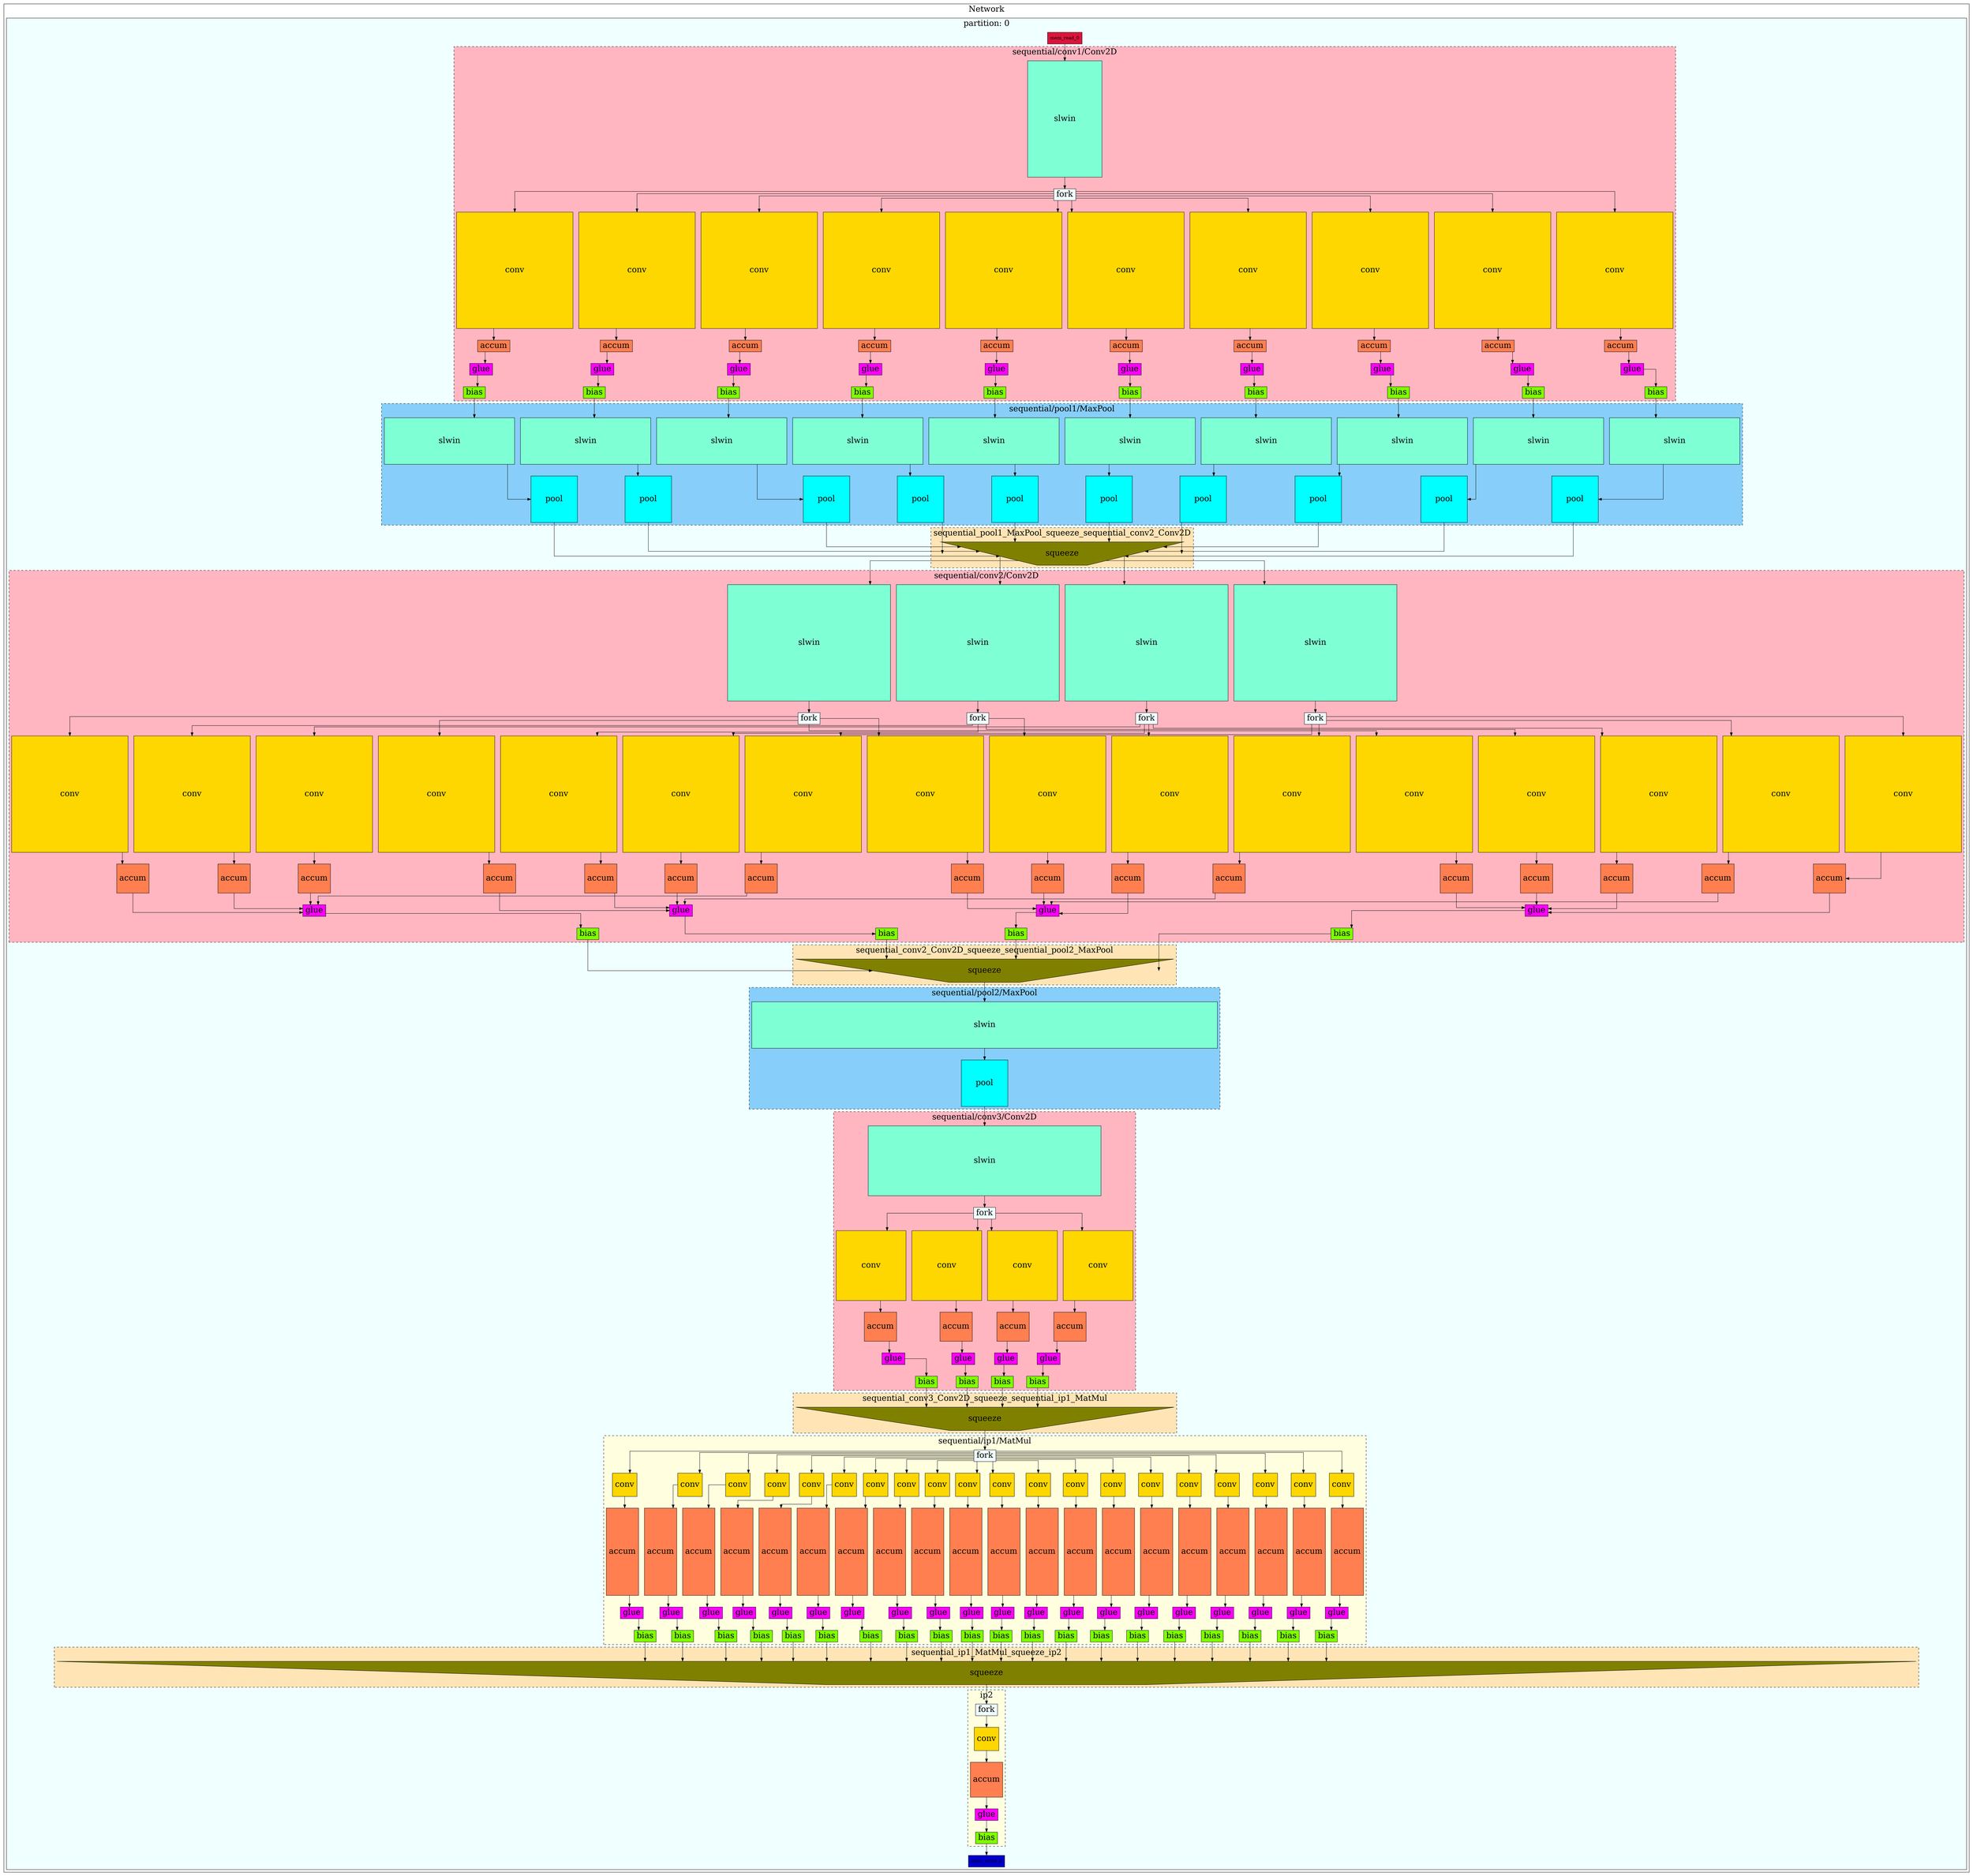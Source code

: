 digraph G {
fontsize=25;
splines=ortho;
subgraph cluster_network {
label=Network;
subgraph cluster_0 {
bgcolor=azure;
fontsize=25;
label="partition: 0";
spline=ortho;
mem_read_0 [fillcolor=crimson, shape=box, style=filled];
mem_write_0 [fillcolor=mediumblue, shape=box, style=filled];
subgraph "cluster_sequential/conv1/Conv2D" {
bgcolor=lightpink;
label="sequential/conv1/Conv2D";
style=dashed;
"sequential/conv1/Conv2D_sw_0_0" [fillcolor=aquamarine, fontsize=25, height=5, label=slwin, shape=box, style=filled, width=3.2];
"sequential/conv1/Conv2D_fork_0_0" [fillcolor=azure, fontsize=25, label=fork, shape=box, style=filled];
"sequential/conv1/Conv2D_sw_0_0" -> "sequential/conv1/Conv2D_fork_0_0";
"sequential/conv1/Conv2D_conv_0_0_0" [fillcolor=gold, fontsize=25, height=5, label=conv, shape=box, style=filled, width=5];
"sequential/conv1/Conv2D_accum_0_0_0" [fillcolor=coral, fontsize=25, height=0.5, label=accum, shape=box, style=filled];
"sequential/conv1/Conv2D_fork_0_0" -> "sequential/conv1/Conv2D_conv_0_0_0";
"sequential/conv1/Conv2D_conv_0_0_0" -> "sequential/conv1/Conv2D_accum_0_0_0";
"sequential/conv1/Conv2D_accum_0_0_0" -> "sequential/conv1/Conv2D_glue_0_0";
"sequential/conv1/Conv2D_conv_0_1_0" [fillcolor=gold, fontsize=25, height=5, label=conv, shape=box, style=filled, width=5];
"sequential/conv1/Conv2D_accum_0_1_0" [fillcolor=coral, fontsize=25, height=0.5, label=accum, shape=box, style=filled];
"sequential/conv1/Conv2D_fork_0_0" -> "sequential/conv1/Conv2D_conv_0_1_0";
"sequential/conv1/Conv2D_conv_0_1_0" -> "sequential/conv1/Conv2D_accum_0_1_0";
"sequential/conv1/Conv2D_accum_0_1_0" -> "sequential/conv1/Conv2D_glue_0_1";
"sequential/conv1/Conv2D_conv_0_2_0" [fillcolor=gold, fontsize=25, height=5, label=conv, shape=box, style=filled, width=5];
"sequential/conv1/Conv2D_accum_0_2_0" [fillcolor=coral, fontsize=25, height=0.5, label=accum, shape=box, style=filled];
"sequential/conv1/Conv2D_fork_0_0" -> "sequential/conv1/Conv2D_conv_0_2_0";
"sequential/conv1/Conv2D_conv_0_2_0" -> "sequential/conv1/Conv2D_accum_0_2_0";
"sequential/conv1/Conv2D_accum_0_2_0" -> "sequential/conv1/Conv2D_glue_0_2";
"sequential/conv1/Conv2D_conv_0_3_0" [fillcolor=gold, fontsize=25, height=5, label=conv, shape=box, style=filled, width=5];
"sequential/conv1/Conv2D_accum_0_3_0" [fillcolor=coral, fontsize=25, height=0.5, label=accum, shape=box, style=filled];
"sequential/conv1/Conv2D_fork_0_0" -> "sequential/conv1/Conv2D_conv_0_3_0";
"sequential/conv1/Conv2D_conv_0_3_0" -> "sequential/conv1/Conv2D_accum_0_3_0";
"sequential/conv1/Conv2D_accum_0_3_0" -> "sequential/conv1/Conv2D_glue_0_3";
"sequential/conv1/Conv2D_conv_0_4_0" [fillcolor=gold, fontsize=25, height=5, label=conv, shape=box, style=filled, width=5];
"sequential/conv1/Conv2D_accum_0_4_0" [fillcolor=coral, fontsize=25, height=0.5, label=accum, shape=box, style=filled];
"sequential/conv1/Conv2D_fork_0_0" -> "sequential/conv1/Conv2D_conv_0_4_0";
"sequential/conv1/Conv2D_conv_0_4_0" -> "sequential/conv1/Conv2D_accum_0_4_0";
"sequential/conv1/Conv2D_accum_0_4_0" -> "sequential/conv1/Conv2D_glue_0_4";
"sequential/conv1/Conv2D_conv_0_5_0" [fillcolor=gold, fontsize=25, height=5, label=conv, shape=box, style=filled, width=5];
"sequential/conv1/Conv2D_accum_0_5_0" [fillcolor=coral, fontsize=25, height=0.5, label=accum, shape=box, style=filled];
"sequential/conv1/Conv2D_fork_0_0" -> "sequential/conv1/Conv2D_conv_0_5_0";
"sequential/conv1/Conv2D_conv_0_5_0" -> "sequential/conv1/Conv2D_accum_0_5_0";
"sequential/conv1/Conv2D_accum_0_5_0" -> "sequential/conv1/Conv2D_glue_0_5";
"sequential/conv1/Conv2D_conv_0_6_0" [fillcolor=gold, fontsize=25, height=5, label=conv, shape=box, style=filled, width=5];
"sequential/conv1/Conv2D_accum_0_6_0" [fillcolor=coral, fontsize=25, height=0.5, label=accum, shape=box, style=filled];
"sequential/conv1/Conv2D_fork_0_0" -> "sequential/conv1/Conv2D_conv_0_6_0";
"sequential/conv1/Conv2D_conv_0_6_0" -> "sequential/conv1/Conv2D_accum_0_6_0";
"sequential/conv1/Conv2D_accum_0_6_0" -> "sequential/conv1/Conv2D_glue_0_6";
"sequential/conv1/Conv2D_conv_0_7_0" [fillcolor=gold, fontsize=25, height=5, label=conv, shape=box, style=filled, width=5];
"sequential/conv1/Conv2D_accum_0_7_0" [fillcolor=coral, fontsize=25, height=0.5, label=accum, shape=box, style=filled];
"sequential/conv1/Conv2D_fork_0_0" -> "sequential/conv1/Conv2D_conv_0_7_0";
"sequential/conv1/Conv2D_conv_0_7_0" -> "sequential/conv1/Conv2D_accum_0_7_0";
"sequential/conv1/Conv2D_accum_0_7_0" -> "sequential/conv1/Conv2D_glue_0_7";
"sequential/conv1/Conv2D_conv_0_8_0" [fillcolor=gold, fontsize=25, height=5, label=conv, shape=box, style=filled, width=5];
"sequential/conv1/Conv2D_accum_0_8_0" [fillcolor=coral, fontsize=25, height=0.5, label=accum, shape=box, style=filled];
"sequential/conv1/Conv2D_fork_0_0" -> "sequential/conv1/Conv2D_conv_0_8_0";
"sequential/conv1/Conv2D_conv_0_8_0" -> "sequential/conv1/Conv2D_accum_0_8_0";
"sequential/conv1/Conv2D_accum_0_8_0" -> "sequential/conv1/Conv2D_glue_0_8";
"sequential/conv1/Conv2D_conv_0_9_0" [fillcolor=gold, fontsize=25, height=5, label=conv, shape=box, style=filled, width=5];
"sequential/conv1/Conv2D_accum_0_9_0" [fillcolor=coral, fontsize=25, height=0.5, label=accum, shape=box, style=filled];
"sequential/conv1/Conv2D_fork_0_0" -> "sequential/conv1/Conv2D_conv_0_9_0";
"sequential/conv1/Conv2D_conv_0_9_0" -> "sequential/conv1/Conv2D_accum_0_9_0";
"sequential/conv1/Conv2D_accum_0_9_0" -> "sequential/conv1/Conv2D_glue_0_9";
"sequential/conv1/Conv2D_glue_0_0" [fillcolor=fuchsia, fontsize=25, label=glue, shape=box, style=filled];
"sequential/conv1/Conv2D_bias_0_0" [fillcolor=chartreuse, fontsize=25, label=bias, shape=box, style=filled];
"sequential/conv1/Conv2D_glue_0_0" -> "sequential/conv1/Conv2D_bias_0_0";
"sequential/conv1/Conv2D_glue_0_1" [fillcolor=fuchsia, fontsize=25, label=glue, shape=box, style=filled];
"sequential/conv1/Conv2D_bias_0_1" [fillcolor=chartreuse, fontsize=25, label=bias, shape=box, style=filled];
"sequential/conv1/Conv2D_glue_0_1" -> "sequential/conv1/Conv2D_bias_0_1";
"sequential/conv1/Conv2D_glue_0_2" [fillcolor=fuchsia, fontsize=25, label=glue, shape=box, style=filled];
"sequential/conv1/Conv2D_bias_0_2" [fillcolor=chartreuse, fontsize=25, label=bias, shape=box, style=filled];
"sequential/conv1/Conv2D_glue_0_2" -> "sequential/conv1/Conv2D_bias_0_2";
"sequential/conv1/Conv2D_glue_0_3" [fillcolor=fuchsia, fontsize=25, label=glue, shape=box, style=filled];
"sequential/conv1/Conv2D_bias_0_3" [fillcolor=chartreuse, fontsize=25, label=bias, shape=box, style=filled];
"sequential/conv1/Conv2D_glue_0_3" -> "sequential/conv1/Conv2D_bias_0_3";
"sequential/conv1/Conv2D_glue_0_4" [fillcolor=fuchsia, fontsize=25, label=glue, shape=box, style=filled];
"sequential/conv1/Conv2D_bias_0_4" [fillcolor=chartreuse, fontsize=25, label=bias, shape=box, style=filled];
"sequential/conv1/Conv2D_glue_0_4" -> "sequential/conv1/Conv2D_bias_0_4";
"sequential/conv1/Conv2D_glue_0_5" [fillcolor=fuchsia, fontsize=25, label=glue, shape=box, style=filled];
"sequential/conv1/Conv2D_bias_0_5" [fillcolor=chartreuse, fontsize=25, label=bias, shape=box, style=filled];
"sequential/conv1/Conv2D_glue_0_5" -> "sequential/conv1/Conv2D_bias_0_5";
"sequential/conv1/Conv2D_glue_0_6" [fillcolor=fuchsia, fontsize=25, label=glue, shape=box, style=filled];
"sequential/conv1/Conv2D_bias_0_6" [fillcolor=chartreuse, fontsize=25, label=bias, shape=box, style=filled];
"sequential/conv1/Conv2D_glue_0_6" -> "sequential/conv1/Conv2D_bias_0_6";
"sequential/conv1/Conv2D_glue_0_7" [fillcolor=fuchsia, fontsize=25, label=glue, shape=box, style=filled];
"sequential/conv1/Conv2D_bias_0_7" [fillcolor=chartreuse, fontsize=25, label=bias, shape=box, style=filled];
"sequential/conv1/Conv2D_glue_0_7" -> "sequential/conv1/Conv2D_bias_0_7";
"sequential/conv1/Conv2D_glue_0_8" [fillcolor=fuchsia, fontsize=25, label=glue, shape=box, style=filled];
"sequential/conv1/Conv2D_bias_0_8" [fillcolor=chartreuse, fontsize=25, label=bias, shape=box, style=filled];
"sequential/conv1/Conv2D_glue_0_8" -> "sequential/conv1/Conv2D_bias_0_8";
"sequential/conv1/Conv2D_glue_0_9" [fillcolor=fuchsia, fontsize=25, label=glue, shape=box, style=filled];
"sequential/conv1/Conv2D_bias_0_9" [fillcolor=chartreuse, fontsize=25, label=bias, shape=box, style=filled];
"sequential/conv1/Conv2D_glue_0_9" -> "sequential/conv1/Conv2D_bias_0_9";
}

mem_read_0 -> "sequential/conv1/Conv2D_sw_0_0";
subgraph "cluster_sequential/pool1/MaxPool" {
bgcolor=lightskyblue;
label="sequential/pool1/MaxPool";
style=dashed;
"sequential/pool1/MaxPool_sw_0" [fillcolor=aquamarine, fontsize=25, height=2, label=slwin, shape=box, style=filled, width=5.6000000000000005];
"sequential/pool1/MaxPool_pool_0" [fillcolor=cyan, fontsize=25, height=2, label=pool, shape=box, style=filled, width=2];
"sequential/pool1/MaxPool_sw_0" -> "sequential/pool1/MaxPool_pool_0";
"sequential/pool1/MaxPool_sw_1" [fillcolor=aquamarine, fontsize=25, height=2, label=slwin, shape=box, style=filled, width=5.6000000000000005];
"sequential/pool1/MaxPool_pool_1" [fillcolor=cyan, fontsize=25, height=2, label=pool, shape=box, style=filled, width=2];
"sequential/pool1/MaxPool_sw_1" -> "sequential/pool1/MaxPool_pool_1";
"sequential/pool1/MaxPool_sw_2" [fillcolor=aquamarine, fontsize=25, height=2, label=slwin, shape=box, style=filled, width=5.6000000000000005];
"sequential/pool1/MaxPool_pool_2" [fillcolor=cyan, fontsize=25, height=2, label=pool, shape=box, style=filled, width=2];
"sequential/pool1/MaxPool_sw_2" -> "sequential/pool1/MaxPool_pool_2";
"sequential/pool1/MaxPool_sw_3" [fillcolor=aquamarine, fontsize=25, height=2, label=slwin, shape=box, style=filled, width=5.6000000000000005];
"sequential/pool1/MaxPool_pool_3" [fillcolor=cyan, fontsize=25, height=2, label=pool, shape=box, style=filled, width=2];
"sequential/pool1/MaxPool_sw_3" -> "sequential/pool1/MaxPool_pool_3";
"sequential/pool1/MaxPool_sw_4" [fillcolor=aquamarine, fontsize=25, height=2, label=slwin, shape=box, style=filled, width=5.6000000000000005];
"sequential/pool1/MaxPool_pool_4" [fillcolor=cyan, fontsize=25, height=2, label=pool, shape=box, style=filled, width=2];
"sequential/pool1/MaxPool_sw_4" -> "sequential/pool1/MaxPool_pool_4";
"sequential/pool1/MaxPool_sw_5" [fillcolor=aquamarine, fontsize=25, height=2, label=slwin, shape=box, style=filled, width=5.6000000000000005];
"sequential/pool1/MaxPool_pool_5" [fillcolor=cyan, fontsize=25, height=2, label=pool, shape=box, style=filled, width=2];
"sequential/pool1/MaxPool_sw_5" -> "sequential/pool1/MaxPool_pool_5";
"sequential/pool1/MaxPool_sw_6" [fillcolor=aquamarine, fontsize=25, height=2, label=slwin, shape=box, style=filled, width=5.6000000000000005];
"sequential/pool1/MaxPool_pool_6" [fillcolor=cyan, fontsize=25, height=2, label=pool, shape=box, style=filled, width=2];
"sequential/pool1/MaxPool_sw_6" -> "sequential/pool1/MaxPool_pool_6";
"sequential/pool1/MaxPool_sw_7" [fillcolor=aquamarine, fontsize=25, height=2, label=slwin, shape=box, style=filled, width=5.6000000000000005];
"sequential/pool1/MaxPool_pool_7" [fillcolor=cyan, fontsize=25, height=2, label=pool, shape=box, style=filled, width=2];
"sequential/pool1/MaxPool_sw_7" -> "sequential/pool1/MaxPool_pool_7";
"sequential/pool1/MaxPool_sw_8" [fillcolor=aquamarine, fontsize=25, height=2, label=slwin, shape=box, style=filled, width=5.6000000000000005];
"sequential/pool1/MaxPool_pool_8" [fillcolor=cyan, fontsize=25, height=2, label=pool, shape=box, style=filled, width=2];
"sequential/pool1/MaxPool_sw_8" -> "sequential/pool1/MaxPool_pool_8";
"sequential/pool1/MaxPool_sw_9" [fillcolor=aquamarine, fontsize=25, height=2, label=slwin, shape=box, style=filled, width=5.6000000000000005];
"sequential/pool1/MaxPool_pool_9" [fillcolor=cyan, fontsize=25, height=2, label=pool, shape=box, style=filled, width=2];
"sequential/pool1/MaxPool_sw_9" -> "sequential/pool1/MaxPool_pool_9";
}

subgraph "cluster_sequential/conv2/Conv2D" {
bgcolor=lightpink;
label="sequential/conv2/Conv2D";
style=dashed;
"sequential/conv2/Conv2D_sw_0_0" [fillcolor=aquamarine, fontsize=25, height=5, label=slwin, shape=box, style=filled, width=7.0];
"sequential/conv2/Conv2D_fork_0_0" [fillcolor=azure, fontsize=25, label=fork, shape=box, style=filled];
"sequential/conv2/Conv2D_sw_0_0" -> "sequential/conv2/Conv2D_fork_0_0";
"sequential/conv2/Conv2D_conv_0_0_0" [fillcolor=gold, fontsize=25, height=5, label=conv, shape=box, style=filled, width=5];
"sequential/conv2/Conv2D_accum_0_0_0" [fillcolor=coral, fontsize=25, height=1.25, label=accum, shape=box, style=filled];
"sequential/conv2/Conv2D_fork_0_0" -> "sequential/conv2/Conv2D_conv_0_0_0";
"sequential/conv2/Conv2D_conv_0_0_0" -> "sequential/conv2/Conv2D_accum_0_0_0";
"sequential/conv2/Conv2D_accum_0_0_0" -> "sequential/conv2/Conv2D_glue_0_0";
"sequential/conv2/Conv2D_conv_0_1_0" [fillcolor=gold, fontsize=25, height=5, label=conv, shape=box, style=filled, width=5];
"sequential/conv2/Conv2D_accum_0_1_0" [fillcolor=coral, fontsize=25, height=1.25, label=accum, shape=box, style=filled];
"sequential/conv2/Conv2D_fork_0_0" -> "sequential/conv2/Conv2D_conv_0_1_0";
"sequential/conv2/Conv2D_conv_0_1_0" -> "sequential/conv2/Conv2D_accum_0_1_0";
"sequential/conv2/Conv2D_accum_0_1_0" -> "sequential/conv2/Conv2D_glue_0_1";
"sequential/conv2/Conv2D_conv_0_2_0" [fillcolor=gold, fontsize=25, height=5, label=conv, shape=box, style=filled, width=5];
"sequential/conv2/Conv2D_accum_0_2_0" [fillcolor=coral, fontsize=25, height=1.25, label=accum, shape=box, style=filled];
"sequential/conv2/Conv2D_fork_0_0" -> "sequential/conv2/Conv2D_conv_0_2_0";
"sequential/conv2/Conv2D_conv_0_2_0" -> "sequential/conv2/Conv2D_accum_0_2_0";
"sequential/conv2/Conv2D_accum_0_2_0" -> "sequential/conv2/Conv2D_glue_0_2";
"sequential/conv2/Conv2D_conv_0_3_0" [fillcolor=gold, fontsize=25, height=5, label=conv, shape=box, style=filled, width=5];
"sequential/conv2/Conv2D_accum_0_3_0" [fillcolor=coral, fontsize=25, height=1.25, label=accum, shape=box, style=filled];
"sequential/conv2/Conv2D_fork_0_0" -> "sequential/conv2/Conv2D_conv_0_3_0";
"sequential/conv2/Conv2D_conv_0_3_0" -> "sequential/conv2/Conv2D_accum_0_3_0";
"sequential/conv2/Conv2D_accum_0_3_0" -> "sequential/conv2/Conv2D_glue_0_3";
"sequential/conv2/Conv2D_sw_0_1" [fillcolor=aquamarine, fontsize=25, height=5, label=slwin, shape=box, style=filled, width=7.0];
"sequential/conv2/Conv2D_fork_0_1" [fillcolor=azure, fontsize=25, label=fork, shape=box, style=filled];
"sequential/conv2/Conv2D_sw_0_1" -> "sequential/conv2/Conv2D_fork_0_1";
"sequential/conv2/Conv2D_conv_0_0_1" [fillcolor=gold, fontsize=25, height=5, label=conv, shape=box, style=filled, width=5];
"sequential/conv2/Conv2D_accum_0_0_1" [fillcolor=coral, fontsize=25, height=1.25, label=accum, shape=box, style=filled];
"sequential/conv2/Conv2D_fork_0_1" -> "sequential/conv2/Conv2D_conv_0_0_1";
"sequential/conv2/Conv2D_conv_0_0_1" -> "sequential/conv2/Conv2D_accum_0_0_1";
"sequential/conv2/Conv2D_accum_0_0_1" -> "sequential/conv2/Conv2D_glue_0_0";
"sequential/conv2/Conv2D_conv_0_1_1" [fillcolor=gold, fontsize=25, height=5, label=conv, shape=box, style=filled, width=5];
"sequential/conv2/Conv2D_accum_0_1_1" [fillcolor=coral, fontsize=25, height=1.25, label=accum, shape=box, style=filled];
"sequential/conv2/Conv2D_fork_0_1" -> "sequential/conv2/Conv2D_conv_0_1_1";
"sequential/conv2/Conv2D_conv_0_1_1" -> "sequential/conv2/Conv2D_accum_0_1_1";
"sequential/conv2/Conv2D_accum_0_1_1" -> "sequential/conv2/Conv2D_glue_0_1";
"sequential/conv2/Conv2D_conv_0_2_1" [fillcolor=gold, fontsize=25, height=5, label=conv, shape=box, style=filled, width=5];
"sequential/conv2/Conv2D_accum_0_2_1" [fillcolor=coral, fontsize=25, height=1.25, label=accum, shape=box, style=filled];
"sequential/conv2/Conv2D_fork_0_1" -> "sequential/conv2/Conv2D_conv_0_2_1";
"sequential/conv2/Conv2D_conv_0_2_1" -> "sequential/conv2/Conv2D_accum_0_2_1";
"sequential/conv2/Conv2D_accum_0_2_1" -> "sequential/conv2/Conv2D_glue_0_2";
"sequential/conv2/Conv2D_conv_0_3_1" [fillcolor=gold, fontsize=25, height=5, label=conv, shape=box, style=filled, width=5];
"sequential/conv2/Conv2D_accum_0_3_1" [fillcolor=coral, fontsize=25, height=1.25, label=accum, shape=box, style=filled];
"sequential/conv2/Conv2D_fork_0_1" -> "sequential/conv2/Conv2D_conv_0_3_1";
"sequential/conv2/Conv2D_conv_0_3_1" -> "sequential/conv2/Conv2D_accum_0_3_1";
"sequential/conv2/Conv2D_accum_0_3_1" -> "sequential/conv2/Conv2D_glue_0_3";
"sequential/conv2/Conv2D_sw_0_2" [fillcolor=aquamarine, fontsize=25, height=5, label=slwin, shape=box, style=filled, width=7.0];
"sequential/conv2/Conv2D_fork_0_2" [fillcolor=azure, fontsize=25, label=fork, shape=box, style=filled];
"sequential/conv2/Conv2D_sw_0_2" -> "sequential/conv2/Conv2D_fork_0_2";
"sequential/conv2/Conv2D_conv_0_0_2" [fillcolor=gold, fontsize=25, height=5, label=conv, shape=box, style=filled, width=5];
"sequential/conv2/Conv2D_accum_0_0_2" [fillcolor=coral, fontsize=25, height=1.25, label=accum, shape=box, style=filled];
"sequential/conv2/Conv2D_fork_0_2" -> "sequential/conv2/Conv2D_conv_0_0_2";
"sequential/conv2/Conv2D_conv_0_0_2" -> "sequential/conv2/Conv2D_accum_0_0_2";
"sequential/conv2/Conv2D_accum_0_0_2" -> "sequential/conv2/Conv2D_glue_0_0";
"sequential/conv2/Conv2D_conv_0_1_2" [fillcolor=gold, fontsize=25, height=5, label=conv, shape=box, style=filled, width=5];
"sequential/conv2/Conv2D_accum_0_1_2" [fillcolor=coral, fontsize=25, height=1.25, label=accum, shape=box, style=filled];
"sequential/conv2/Conv2D_fork_0_2" -> "sequential/conv2/Conv2D_conv_0_1_2";
"sequential/conv2/Conv2D_conv_0_1_2" -> "sequential/conv2/Conv2D_accum_0_1_2";
"sequential/conv2/Conv2D_accum_0_1_2" -> "sequential/conv2/Conv2D_glue_0_1";
"sequential/conv2/Conv2D_conv_0_2_2" [fillcolor=gold, fontsize=25, height=5, label=conv, shape=box, style=filled, width=5];
"sequential/conv2/Conv2D_accum_0_2_2" [fillcolor=coral, fontsize=25, height=1.25, label=accum, shape=box, style=filled];
"sequential/conv2/Conv2D_fork_0_2" -> "sequential/conv2/Conv2D_conv_0_2_2";
"sequential/conv2/Conv2D_conv_0_2_2" -> "sequential/conv2/Conv2D_accum_0_2_2";
"sequential/conv2/Conv2D_accum_0_2_2" -> "sequential/conv2/Conv2D_glue_0_2";
"sequential/conv2/Conv2D_conv_0_3_2" [fillcolor=gold, fontsize=25, height=5, label=conv, shape=box, style=filled, width=5];
"sequential/conv2/Conv2D_accum_0_3_2" [fillcolor=coral, fontsize=25, height=1.25, label=accum, shape=box, style=filled];
"sequential/conv2/Conv2D_fork_0_2" -> "sequential/conv2/Conv2D_conv_0_3_2";
"sequential/conv2/Conv2D_conv_0_3_2" -> "sequential/conv2/Conv2D_accum_0_3_2";
"sequential/conv2/Conv2D_accum_0_3_2" -> "sequential/conv2/Conv2D_glue_0_3";
"sequential/conv2/Conv2D_sw_0_3" [fillcolor=aquamarine, fontsize=25, height=5, label=slwin, shape=box, style=filled, width=7.0];
"sequential/conv2/Conv2D_fork_0_3" [fillcolor=azure, fontsize=25, label=fork, shape=box, style=filled];
"sequential/conv2/Conv2D_sw_0_3" -> "sequential/conv2/Conv2D_fork_0_3";
"sequential/conv2/Conv2D_conv_0_0_3" [fillcolor=gold, fontsize=25, height=5, label=conv, shape=box, style=filled, width=5];
"sequential/conv2/Conv2D_accum_0_0_3" [fillcolor=coral, fontsize=25, height=1.25, label=accum, shape=box, style=filled];
"sequential/conv2/Conv2D_fork_0_3" -> "sequential/conv2/Conv2D_conv_0_0_3";
"sequential/conv2/Conv2D_conv_0_0_3" -> "sequential/conv2/Conv2D_accum_0_0_3";
"sequential/conv2/Conv2D_accum_0_0_3" -> "sequential/conv2/Conv2D_glue_0_0";
"sequential/conv2/Conv2D_conv_0_1_3" [fillcolor=gold, fontsize=25, height=5, label=conv, shape=box, style=filled, width=5];
"sequential/conv2/Conv2D_accum_0_1_3" [fillcolor=coral, fontsize=25, height=1.25, label=accum, shape=box, style=filled];
"sequential/conv2/Conv2D_fork_0_3" -> "sequential/conv2/Conv2D_conv_0_1_3";
"sequential/conv2/Conv2D_conv_0_1_3" -> "sequential/conv2/Conv2D_accum_0_1_3";
"sequential/conv2/Conv2D_accum_0_1_3" -> "sequential/conv2/Conv2D_glue_0_1";
"sequential/conv2/Conv2D_conv_0_2_3" [fillcolor=gold, fontsize=25, height=5, label=conv, shape=box, style=filled, width=5];
"sequential/conv2/Conv2D_accum_0_2_3" [fillcolor=coral, fontsize=25, height=1.25, label=accum, shape=box, style=filled];
"sequential/conv2/Conv2D_fork_0_3" -> "sequential/conv2/Conv2D_conv_0_2_3";
"sequential/conv2/Conv2D_conv_0_2_3" -> "sequential/conv2/Conv2D_accum_0_2_3";
"sequential/conv2/Conv2D_accum_0_2_3" -> "sequential/conv2/Conv2D_glue_0_2";
"sequential/conv2/Conv2D_conv_0_3_3" [fillcolor=gold, fontsize=25, height=5, label=conv, shape=box, style=filled, width=5];
"sequential/conv2/Conv2D_accum_0_3_3" [fillcolor=coral, fontsize=25, height=1.25, label=accum, shape=box, style=filled];
"sequential/conv2/Conv2D_fork_0_3" -> "sequential/conv2/Conv2D_conv_0_3_3";
"sequential/conv2/Conv2D_conv_0_3_3" -> "sequential/conv2/Conv2D_accum_0_3_3";
"sequential/conv2/Conv2D_accum_0_3_3" -> "sequential/conv2/Conv2D_glue_0_3";
"sequential/conv2/Conv2D_glue_0_0" [fillcolor=fuchsia, fontsize=25, label=glue, shape=box, style=filled];
"sequential/conv2/Conv2D_bias_0_0" [fillcolor=chartreuse, fontsize=25, label=bias, shape=box, style=filled];
"sequential/conv2/Conv2D_glue_0_0" -> "sequential/conv2/Conv2D_bias_0_0";
"sequential/conv2/Conv2D_glue_0_1" [fillcolor=fuchsia, fontsize=25, label=glue, shape=box, style=filled];
"sequential/conv2/Conv2D_bias_0_1" [fillcolor=chartreuse, fontsize=25, label=bias, shape=box, style=filled];
"sequential/conv2/Conv2D_glue_0_1" -> "sequential/conv2/Conv2D_bias_0_1";
"sequential/conv2/Conv2D_glue_0_2" [fillcolor=fuchsia, fontsize=25, label=glue, shape=box, style=filled];
"sequential/conv2/Conv2D_bias_0_2" [fillcolor=chartreuse, fontsize=25, label=bias, shape=box, style=filled];
"sequential/conv2/Conv2D_glue_0_2" -> "sequential/conv2/Conv2D_bias_0_2";
"sequential/conv2/Conv2D_glue_0_3" [fillcolor=fuchsia, fontsize=25, label=glue, shape=box, style=filled];
"sequential/conv2/Conv2D_bias_0_3" [fillcolor=chartreuse, fontsize=25, label=bias, shape=box, style=filled];
"sequential/conv2/Conv2D_glue_0_3" -> "sequential/conv2/Conv2D_bias_0_3";
}

subgraph "cluster_sequential/pool2/MaxPool" {
bgcolor=lightskyblue;
label="sequential/pool2/MaxPool";
style=dashed;
"sequential/pool2/MaxPool_sw_0" [fillcolor=aquamarine, fontsize=25, height=2, label=slwin, shape=box, style=filled, width=20.0];
"sequential/pool2/MaxPool_pool_0" [fillcolor=cyan, fontsize=25, height=2, label=pool, shape=box, style=filled, width=2];
"sequential/pool2/MaxPool_sw_0" -> "sequential/pool2/MaxPool_pool_0";
}

subgraph "cluster_sequential/conv3/Conv2D" {
bgcolor=lightpink;
label="sequential/conv3/Conv2D";
style=dashed;
"sequential/conv3/Conv2D_sw_0_0" [fillcolor=aquamarine, fontsize=25, height=3, label=slwin, shape=box, style=filled, width=10.0];
"sequential/conv3/Conv2D_fork_0_0" [fillcolor=azure, fontsize=25, label=fork, shape=box, style=filled];
"sequential/conv3/Conv2D_sw_0_0" -> "sequential/conv3/Conv2D_fork_0_0";
"sequential/conv3/Conv2D_conv_0_0_0" [fillcolor=gold, fontsize=25, height=3, label=conv, shape=box, style=filled, width=3];
"sequential/conv3/Conv2D_accum_0_0_0" [fillcolor=coral, fontsize=25, height=1.25, label=accum, shape=box, style=filled];
"sequential/conv3/Conv2D_fork_0_0" -> "sequential/conv3/Conv2D_conv_0_0_0";
"sequential/conv3/Conv2D_conv_0_0_0" -> "sequential/conv3/Conv2D_accum_0_0_0";
"sequential/conv3/Conv2D_accum_0_0_0" -> "sequential/conv3/Conv2D_glue_0_0";
"sequential/conv3/Conv2D_conv_0_1_0" [fillcolor=gold, fontsize=25, height=3, label=conv, shape=box, style=filled, width=3];
"sequential/conv3/Conv2D_accum_0_1_0" [fillcolor=coral, fontsize=25, height=1.25, label=accum, shape=box, style=filled];
"sequential/conv3/Conv2D_fork_0_0" -> "sequential/conv3/Conv2D_conv_0_1_0";
"sequential/conv3/Conv2D_conv_0_1_0" -> "sequential/conv3/Conv2D_accum_0_1_0";
"sequential/conv3/Conv2D_accum_0_1_0" -> "sequential/conv3/Conv2D_glue_0_1";
"sequential/conv3/Conv2D_conv_0_2_0" [fillcolor=gold, fontsize=25, height=3, label=conv, shape=box, style=filled, width=3];
"sequential/conv3/Conv2D_accum_0_2_0" [fillcolor=coral, fontsize=25, height=1.25, label=accum, shape=box, style=filled];
"sequential/conv3/Conv2D_fork_0_0" -> "sequential/conv3/Conv2D_conv_0_2_0";
"sequential/conv3/Conv2D_conv_0_2_0" -> "sequential/conv3/Conv2D_accum_0_2_0";
"sequential/conv3/Conv2D_accum_0_2_0" -> "sequential/conv3/Conv2D_glue_0_2";
"sequential/conv3/Conv2D_conv_0_3_0" [fillcolor=gold, fontsize=25, height=3, label=conv, shape=box, style=filled, width=3];
"sequential/conv3/Conv2D_accum_0_3_0" [fillcolor=coral, fontsize=25, height=1.25, label=accum, shape=box, style=filled];
"sequential/conv3/Conv2D_fork_0_0" -> "sequential/conv3/Conv2D_conv_0_3_0";
"sequential/conv3/Conv2D_conv_0_3_0" -> "sequential/conv3/Conv2D_accum_0_3_0";
"sequential/conv3/Conv2D_accum_0_3_0" -> "sequential/conv3/Conv2D_glue_0_3";
"sequential/conv3/Conv2D_glue_0_0" [fillcolor=fuchsia, fontsize=25, label=glue, shape=box, style=filled];
"sequential/conv3/Conv2D_bias_0_0" [fillcolor=chartreuse, fontsize=25, label=bias, shape=box, style=filled];
"sequential/conv3/Conv2D_glue_0_0" -> "sequential/conv3/Conv2D_bias_0_0";
"sequential/conv3/Conv2D_glue_0_1" [fillcolor=fuchsia, fontsize=25, label=glue, shape=box, style=filled];
"sequential/conv3/Conv2D_bias_0_1" [fillcolor=chartreuse, fontsize=25, label=bias, shape=box, style=filled];
"sequential/conv3/Conv2D_glue_0_1" -> "sequential/conv3/Conv2D_bias_0_1";
"sequential/conv3/Conv2D_glue_0_2" [fillcolor=fuchsia, fontsize=25, label=glue, shape=box, style=filled];
"sequential/conv3/Conv2D_bias_0_2" [fillcolor=chartreuse, fontsize=25, label=bias, shape=box, style=filled];
"sequential/conv3/Conv2D_glue_0_2" -> "sequential/conv3/Conv2D_bias_0_2";
"sequential/conv3/Conv2D_glue_0_3" [fillcolor=fuchsia, fontsize=25, label=glue, shape=box, style=filled];
"sequential/conv3/Conv2D_bias_0_3" [fillcolor=chartreuse, fontsize=25, label=bias, shape=box, style=filled];
"sequential/conv3/Conv2D_glue_0_3" -> "sequential/conv3/Conv2D_bias_0_3";
}

subgraph "cluster_sequential/ip1/MatMul" {
bgcolor=lightyellow;
label="sequential/ip1/MatMul";
style=dashed;
"sequential/ip1/MatMul_fork_0" [fillcolor=azure, fontsize=25, label=fork, shape=box, style=filled];
"sequential/ip1/MatMul_conv_0_0" [fillcolor=gold, fontsize=25, height=1, label=conv, shape=box, style=filled, width=1];
"sequential/ip1/MatMul_accum_0_0" [fillcolor=coral, fontsize=25, height=3.75, label=accum, shape=box, style=filled];
"sequential/ip1/MatMul_glue_0" [fillcolor=fuchsia, fontsize=25, label=glue, shape=box, style=filled];
"sequential/ip1/MatMul_bias_0" [fillcolor=chartreuse, fontsize=25, label=bias, shape=box, style=filled];
"sequential/ip1/MatMul_fork_0" -> "sequential/ip1/MatMul_conv_0_0";
"sequential/ip1/MatMul_conv_0_0" -> "sequential/ip1/MatMul_accum_0_0";
"sequential/ip1/MatMul_accum_0_0" -> "sequential/ip1/MatMul_glue_0";
"sequential/ip1/MatMul_glue_0" -> "sequential/ip1/MatMul_bias_0";
"sequential/ip1/MatMul_conv_1_0" [fillcolor=gold, fontsize=25, height=1, label=conv, shape=box, style=filled, width=1];
"sequential/ip1/MatMul_accum_1_0" [fillcolor=coral, fontsize=25, height=3.75, label=accum, shape=box, style=filled];
"sequential/ip1/MatMul_glue_1" [fillcolor=fuchsia, fontsize=25, label=glue, shape=box, style=filled];
"sequential/ip1/MatMul_bias_1" [fillcolor=chartreuse, fontsize=25, label=bias, shape=box, style=filled];
"sequential/ip1/MatMul_fork_0" -> "sequential/ip1/MatMul_conv_1_0";
"sequential/ip1/MatMul_conv_1_0" -> "sequential/ip1/MatMul_accum_1_0";
"sequential/ip1/MatMul_accum_1_0" -> "sequential/ip1/MatMul_glue_1";
"sequential/ip1/MatMul_glue_1" -> "sequential/ip1/MatMul_bias_1";
"sequential/ip1/MatMul_conv_2_0" [fillcolor=gold, fontsize=25, height=1, label=conv, shape=box, style=filled, width=1];
"sequential/ip1/MatMul_accum_2_0" [fillcolor=coral, fontsize=25, height=3.75, label=accum, shape=box, style=filled];
"sequential/ip1/MatMul_glue_2" [fillcolor=fuchsia, fontsize=25, label=glue, shape=box, style=filled];
"sequential/ip1/MatMul_bias_2" [fillcolor=chartreuse, fontsize=25, label=bias, shape=box, style=filled];
"sequential/ip1/MatMul_fork_0" -> "sequential/ip1/MatMul_conv_2_0";
"sequential/ip1/MatMul_conv_2_0" -> "sequential/ip1/MatMul_accum_2_0";
"sequential/ip1/MatMul_accum_2_0" -> "sequential/ip1/MatMul_glue_2";
"sequential/ip1/MatMul_glue_2" -> "sequential/ip1/MatMul_bias_2";
"sequential/ip1/MatMul_conv_3_0" [fillcolor=gold, fontsize=25, height=1, label=conv, shape=box, style=filled, width=1];
"sequential/ip1/MatMul_accum_3_0" [fillcolor=coral, fontsize=25, height=3.75, label=accum, shape=box, style=filled];
"sequential/ip1/MatMul_glue_3" [fillcolor=fuchsia, fontsize=25, label=glue, shape=box, style=filled];
"sequential/ip1/MatMul_bias_3" [fillcolor=chartreuse, fontsize=25, label=bias, shape=box, style=filled];
"sequential/ip1/MatMul_fork_0" -> "sequential/ip1/MatMul_conv_3_0";
"sequential/ip1/MatMul_conv_3_0" -> "sequential/ip1/MatMul_accum_3_0";
"sequential/ip1/MatMul_accum_3_0" -> "sequential/ip1/MatMul_glue_3";
"sequential/ip1/MatMul_glue_3" -> "sequential/ip1/MatMul_bias_3";
"sequential/ip1/MatMul_conv_4_0" [fillcolor=gold, fontsize=25, height=1, label=conv, shape=box, style=filled, width=1];
"sequential/ip1/MatMul_accum_4_0" [fillcolor=coral, fontsize=25, height=3.75, label=accum, shape=box, style=filled];
"sequential/ip1/MatMul_glue_4" [fillcolor=fuchsia, fontsize=25, label=glue, shape=box, style=filled];
"sequential/ip1/MatMul_bias_4" [fillcolor=chartreuse, fontsize=25, label=bias, shape=box, style=filled];
"sequential/ip1/MatMul_fork_0" -> "sequential/ip1/MatMul_conv_4_0";
"sequential/ip1/MatMul_conv_4_0" -> "sequential/ip1/MatMul_accum_4_0";
"sequential/ip1/MatMul_accum_4_0" -> "sequential/ip1/MatMul_glue_4";
"sequential/ip1/MatMul_glue_4" -> "sequential/ip1/MatMul_bias_4";
"sequential/ip1/MatMul_conv_5_0" [fillcolor=gold, fontsize=25, height=1, label=conv, shape=box, style=filled, width=1];
"sequential/ip1/MatMul_accum_5_0" [fillcolor=coral, fontsize=25, height=3.75, label=accum, shape=box, style=filled];
"sequential/ip1/MatMul_glue_5" [fillcolor=fuchsia, fontsize=25, label=glue, shape=box, style=filled];
"sequential/ip1/MatMul_bias_5" [fillcolor=chartreuse, fontsize=25, label=bias, shape=box, style=filled];
"sequential/ip1/MatMul_fork_0" -> "sequential/ip1/MatMul_conv_5_0";
"sequential/ip1/MatMul_conv_5_0" -> "sequential/ip1/MatMul_accum_5_0";
"sequential/ip1/MatMul_accum_5_0" -> "sequential/ip1/MatMul_glue_5";
"sequential/ip1/MatMul_glue_5" -> "sequential/ip1/MatMul_bias_5";
"sequential/ip1/MatMul_conv_6_0" [fillcolor=gold, fontsize=25, height=1, label=conv, shape=box, style=filled, width=1];
"sequential/ip1/MatMul_accum_6_0" [fillcolor=coral, fontsize=25, height=3.75, label=accum, shape=box, style=filled];
"sequential/ip1/MatMul_glue_6" [fillcolor=fuchsia, fontsize=25, label=glue, shape=box, style=filled];
"sequential/ip1/MatMul_bias_6" [fillcolor=chartreuse, fontsize=25, label=bias, shape=box, style=filled];
"sequential/ip1/MatMul_fork_0" -> "sequential/ip1/MatMul_conv_6_0";
"sequential/ip1/MatMul_conv_6_0" -> "sequential/ip1/MatMul_accum_6_0";
"sequential/ip1/MatMul_accum_6_0" -> "sequential/ip1/MatMul_glue_6";
"sequential/ip1/MatMul_glue_6" -> "sequential/ip1/MatMul_bias_6";
"sequential/ip1/MatMul_conv_7_0" [fillcolor=gold, fontsize=25, height=1, label=conv, shape=box, style=filled, width=1];
"sequential/ip1/MatMul_accum_7_0" [fillcolor=coral, fontsize=25, height=3.75, label=accum, shape=box, style=filled];
"sequential/ip1/MatMul_glue_7" [fillcolor=fuchsia, fontsize=25, label=glue, shape=box, style=filled];
"sequential/ip1/MatMul_bias_7" [fillcolor=chartreuse, fontsize=25, label=bias, shape=box, style=filled];
"sequential/ip1/MatMul_fork_0" -> "sequential/ip1/MatMul_conv_7_0";
"sequential/ip1/MatMul_conv_7_0" -> "sequential/ip1/MatMul_accum_7_0";
"sequential/ip1/MatMul_accum_7_0" -> "sequential/ip1/MatMul_glue_7";
"sequential/ip1/MatMul_glue_7" -> "sequential/ip1/MatMul_bias_7";
"sequential/ip1/MatMul_conv_8_0" [fillcolor=gold, fontsize=25, height=1, label=conv, shape=box, style=filled, width=1];
"sequential/ip1/MatMul_accum_8_0" [fillcolor=coral, fontsize=25, height=3.75, label=accum, shape=box, style=filled];
"sequential/ip1/MatMul_glue_8" [fillcolor=fuchsia, fontsize=25, label=glue, shape=box, style=filled];
"sequential/ip1/MatMul_bias_8" [fillcolor=chartreuse, fontsize=25, label=bias, shape=box, style=filled];
"sequential/ip1/MatMul_fork_0" -> "sequential/ip1/MatMul_conv_8_0";
"sequential/ip1/MatMul_conv_8_0" -> "sequential/ip1/MatMul_accum_8_0";
"sequential/ip1/MatMul_accum_8_0" -> "sequential/ip1/MatMul_glue_8";
"sequential/ip1/MatMul_glue_8" -> "sequential/ip1/MatMul_bias_8";
"sequential/ip1/MatMul_conv_9_0" [fillcolor=gold, fontsize=25, height=1, label=conv, shape=box, style=filled, width=1];
"sequential/ip1/MatMul_accum_9_0" [fillcolor=coral, fontsize=25, height=3.75, label=accum, shape=box, style=filled];
"sequential/ip1/MatMul_glue_9" [fillcolor=fuchsia, fontsize=25, label=glue, shape=box, style=filled];
"sequential/ip1/MatMul_bias_9" [fillcolor=chartreuse, fontsize=25, label=bias, shape=box, style=filled];
"sequential/ip1/MatMul_fork_0" -> "sequential/ip1/MatMul_conv_9_0";
"sequential/ip1/MatMul_conv_9_0" -> "sequential/ip1/MatMul_accum_9_0";
"sequential/ip1/MatMul_accum_9_0" -> "sequential/ip1/MatMul_glue_9";
"sequential/ip1/MatMul_glue_9" -> "sequential/ip1/MatMul_bias_9";
"sequential/ip1/MatMul_conv_10_0" [fillcolor=gold, fontsize=25, height=1, label=conv, shape=box, style=filled, width=1];
"sequential/ip1/MatMul_accum_10_0" [fillcolor=coral, fontsize=25, height=3.75, label=accum, shape=box, style=filled];
"sequential/ip1/MatMul_glue_10" [fillcolor=fuchsia, fontsize=25, label=glue, shape=box, style=filled];
"sequential/ip1/MatMul_bias_10" [fillcolor=chartreuse, fontsize=25, label=bias, shape=box, style=filled];
"sequential/ip1/MatMul_fork_0" -> "sequential/ip1/MatMul_conv_10_0";
"sequential/ip1/MatMul_conv_10_0" -> "sequential/ip1/MatMul_accum_10_0";
"sequential/ip1/MatMul_accum_10_0" -> "sequential/ip1/MatMul_glue_10";
"sequential/ip1/MatMul_glue_10" -> "sequential/ip1/MatMul_bias_10";
"sequential/ip1/MatMul_conv_11_0" [fillcolor=gold, fontsize=25, height=1, label=conv, shape=box, style=filled, width=1];
"sequential/ip1/MatMul_accum_11_0" [fillcolor=coral, fontsize=25, height=3.75, label=accum, shape=box, style=filled];
"sequential/ip1/MatMul_glue_11" [fillcolor=fuchsia, fontsize=25, label=glue, shape=box, style=filled];
"sequential/ip1/MatMul_bias_11" [fillcolor=chartreuse, fontsize=25, label=bias, shape=box, style=filled];
"sequential/ip1/MatMul_fork_0" -> "sequential/ip1/MatMul_conv_11_0";
"sequential/ip1/MatMul_conv_11_0" -> "sequential/ip1/MatMul_accum_11_0";
"sequential/ip1/MatMul_accum_11_0" -> "sequential/ip1/MatMul_glue_11";
"sequential/ip1/MatMul_glue_11" -> "sequential/ip1/MatMul_bias_11";
"sequential/ip1/MatMul_conv_12_0" [fillcolor=gold, fontsize=25, height=1, label=conv, shape=box, style=filled, width=1];
"sequential/ip1/MatMul_accum_12_0" [fillcolor=coral, fontsize=25, height=3.75, label=accum, shape=box, style=filled];
"sequential/ip1/MatMul_glue_12" [fillcolor=fuchsia, fontsize=25, label=glue, shape=box, style=filled];
"sequential/ip1/MatMul_bias_12" [fillcolor=chartreuse, fontsize=25, label=bias, shape=box, style=filled];
"sequential/ip1/MatMul_fork_0" -> "sequential/ip1/MatMul_conv_12_0";
"sequential/ip1/MatMul_conv_12_0" -> "sequential/ip1/MatMul_accum_12_0";
"sequential/ip1/MatMul_accum_12_0" -> "sequential/ip1/MatMul_glue_12";
"sequential/ip1/MatMul_glue_12" -> "sequential/ip1/MatMul_bias_12";
"sequential/ip1/MatMul_conv_13_0" [fillcolor=gold, fontsize=25, height=1, label=conv, shape=box, style=filled, width=1];
"sequential/ip1/MatMul_accum_13_0" [fillcolor=coral, fontsize=25, height=3.75, label=accum, shape=box, style=filled];
"sequential/ip1/MatMul_glue_13" [fillcolor=fuchsia, fontsize=25, label=glue, shape=box, style=filled];
"sequential/ip1/MatMul_bias_13" [fillcolor=chartreuse, fontsize=25, label=bias, shape=box, style=filled];
"sequential/ip1/MatMul_fork_0" -> "sequential/ip1/MatMul_conv_13_0";
"sequential/ip1/MatMul_conv_13_0" -> "sequential/ip1/MatMul_accum_13_0";
"sequential/ip1/MatMul_accum_13_0" -> "sequential/ip1/MatMul_glue_13";
"sequential/ip1/MatMul_glue_13" -> "sequential/ip1/MatMul_bias_13";
"sequential/ip1/MatMul_conv_14_0" [fillcolor=gold, fontsize=25, height=1, label=conv, shape=box, style=filled, width=1];
"sequential/ip1/MatMul_accum_14_0" [fillcolor=coral, fontsize=25, height=3.75, label=accum, shape=box, style=filled];
"sequential/ip1/MatMul_glue_14" [fillcolor=fuchsia, fontsize=25, label=glue, shape=box, style=filled];
"sequential/ip1/MatMul_bias_14" [fillcolor=chartreuse, fontsize=25, label=bias, shape=box, style=filled];
"sequential/ip1/MatMul_fork_0" -> "sequential/ip1/MatMul_conv_14_0";
"sequential/ip1/MatMul_conv_14_0" -> "sequential/ip1/MatMul_accum_14_0";
"sequential/ip1/MatMul_accum_14_0" -> "sequential/ip1/MatMul_glue_14";
"sequential/ip1/MatMul_glue_14" -> "sequential/ip1/MatMul_bias_14";
"sequential/ip1/MatMul_conv_15_0" [fillcolor=gold, fontsize=25, height=1, label=conv, shape=box, style=filled, width=1];
"sequential/ip1/MatMul_accum_15_0" [fillcolor=coral, fontsize=25, height=3.75, label=accum, shape=box, style=filled];
"sequential/ip1/MatMul_glue_15" [fillcolor=fuchsia, fontsize=25, label=glue, shape=box, style=filled];
"sequential/ip1/MatMul_bias_15" [fillcolor=chartreuse, fontsize=25, label=bias, shape=box, style=filled];
"sequential/ip1/MatMul_fork_0" -> "sequential/ip1/MatMul_conv_15_0";
"sequential/ip1/MatMul_conv_15_0" -> "sequential/ip1/MatMul_accum_15_0";
"sequential/ip1/MatMul_accum_15_0" -> "sequential/ip1/MatMul_glue_15";
"sequential/ip1/MatMul_glue_15" -> "sequential/ip1/MatMul_bias_15";
"sequential/ip1/MatMul_conv_16_0" [fillcolor=gold, fontsize=25, height=1, label=conv, shape=box, style=filled, width=1];
"sequential/ip1/MatMul_accum_16_0" [fillcolor=coral, fontsize=25, height=3.75, label=accum, shape=box, style=filled];
"sequential/ip1/MatMul_glue_16" [fillcolor=fuchsia, fontsize=25, label=glue, shape=box, style=filled];
"sequential/ip1/MatMul_bias_16" [fillcolor=chartreuse, fontsize=25, label=bias, shape=box, style=filled];
"sequential/ip1/MatMul_fork_0" -> "sequential/ip1/MatMul_conv_16_0";
"sequential/ip1/MatMul_conv_16_0" -> "sequential/ip1/MatMul_accum_16_0";
"sequential/ip1/MatMul_accum_16_0" -> "sequential/ip1/MatMul_glue_16";
"sequential/ip1/MatMul_glue_16" -> "sequential/ip1/MatMul_bias_16";
"sequential/ip1/MatMul_conv_17_0" [fillcolor=gold, fontsize=25, height=1, label=conv, shape=box, style=filled, width=1];
"sequential/ip1/MatMul_accum_17_0" [fillcolor=coral, fontsize=25, height=3.75, label=accum, shape=box, style=filled];
"sequential/ip1/MatMul_glue_17" [fillcolor=fuchsia, fontsize=25, label=glue, shape=box, style=filled];
"sequential/ip1/MatMul_bias_17" [fillcolor=chartreuse, fontsize=25, label=bias, shape=box, style=filled];
"sequential/ip1/MatMul_fork_0" -> "sequential/ip1/MatMul_conv_17_0";
"sequential/ip1/MatMul_conv_17_0" -> "sequential/ip1/MatMul_accum_17_0";
"sequential/ip1/MatMul_accum_17_0" -> "sequential/ip1/MatMul_glue_17";
"sequential/ip1/MatMul_glue_17" -> "sequential/ip1/MatMul_bias_17";
"sequential/ip1/MatMul_conv_18_0" [fillcolor=gold, fontsize=25, height=1, label=conv, shape=box, style=filled, width=1];
"sequential/ip1/MatMul_accum_18_0" [fillcolor=coral, fontsize=25, height=3.75, label=accum, shape=box, style=filled];
"sequential/ip1/MatMul_glue_18" [fillcolor=fuchsia, fontsize=25, label=glue, shape=box, style=filled];
"sequential/ip1/MatMul_bias_18" [fillcolor=chartreuse, fontsize=25, label=bias, shape=box, style=filled];
"sequential/ip1/MatMul_fork_0" -> "sequential/ip1/MatMul_conv_18_0";
"sequential/ip1/MatMul_conv_18_0" -> "sequential/ip1/MatMul_accum_18_0";
"sequential/ip1/MatMul_accum_18_0" -> "sequential/ip1/MatMul_glue_18";
"sequential/ip1/MatMul_glue_18" -> "sequential/ip1/MatMul_bias_18";
"sequential/ip1/MatMul_conv_19_0" [fillcolor=gold, fontsize=25, height=1, label=conv, shape=box, style=filled, width=1];
"sequential/ip1/MatMul_accum_19_0" [fillcolor=coral, fontsize=25, height=3.75, label=accum, shape=box, style=filled];
"sequential/ip1/MatMul_glue_19" [fillcolor=fuchsia, fontsize=25, label=glue, shape=box, style=filled];
"sequential/ip1/MatMul_bias_19" [fillcolor=chartreuse, fontsize=25, label=bias, shape=box, style=filled];
"sequential/ip1/MatMul_fork_0" -> "sequential/ip1/MatMul_conv_19_0";
"sequential/ip1/MatMul_conv_19_0" -> "sequential/ip1/MatMul_accum_19_0";
"sequential/ip1/MatMul_accum_19_0" -> "sequential/ip1/MatMul_glue_19";
"sequential/ip1/MatMul_glue_19" -> "sequential/ip1/MatMul_bias_19";
}

subgraph cluster_ip2 {
bgcolor=lightyellow;
label=ip2;
style=dashed;
ip2_fork_0 [fillcolor=azure, fontsize=25, label=fork, shape=box, style=filled];
ip2_conv_0_0 [fillcolor=gold, fontsize=25, height=1, label=conv, shape=box, style=filled, width=1];
ip2_accum_0_0 [fillcolor=coral, fontsize=25, height=1.5, label=accum, shape=box, style=filled];
ip2_glue_0 [fillcolor=fuchsia, fontsize=25, label=glue, shape=box, style=filled];
ip2_bias_0 [fillcolor=chartreuse, fontsize=25, label=bias, shape=box, style=filled];
ip2_fork_0 -> ip2_conv_0_0;
ip2_conv_0_0 -> ip2_accum_0_0;
ip2_accum_0_0 -> ip2_glue_0;
ip2_glue_0 -> ip2_bias_0;
}

ip2_bias_0 -> mem_write_0;
subgraph cluster_sequential_pool1_MaxPool_squeeze_sequential_conv2_Conv2D {
bgcolor=moccasin;
label=sequential_pool1_MaxPool_squeeze_sequential_conv2_Conv2D;
style=dashed;
sequential_pool1_MaxPool_squeeze_sequential_conv2_Conv2D_squeeze [distortion=2.5, fillcolor=olive, fontsize=25, label=squeeze, shape=polygon, sides=4, style=filled];
}

subgraph cluster_sequential_conv2_Conv2D_squeeze_sequential_pool2_MaxPool {
bgcolor=moccasin;
label=sequential_conv2_Conv2D_squeeze_sequential_pool2_MaxPool;
style=dashed;
sequential_conv2_Conv2D_squeeze_sequential_pool2_MaxPool_squeeze [distortion=4.0, fillcolor=olive, fontsize=25, label=squeeze, shape=polygon, sides=4, style=filled];
}

subgraph cluster_sequential_conv3_Conv2D_squeeze_sequential_ip1_MatMul {
bgcolor=moccasin;
label=sequential_conv3_Conv2D_squeeze_sequential_ip1_MatMul;
style=dashed;
sequential_conv3_Conv2D_squeeze_sequential_ip1_MatMul_squeeze [distortion=4.0, fillcolor=olive, fontsize=25, label=squeeze, shape=polygon, sides=4, style=filled];
}

subgraph cluster_sequential_ip1_MatMul_squeeze_ip2 {
bgcolor=moccasin;
label=sequential_ip1_MatMul_squeeze_ip2;
style=dashed;
sequential_ip1_MatMul_squeeze_ip2_squeeze [distortion=20.0, fillcolor=olive, fontsize=25, label=squeeze, shape=polygon, sides=4, style=filled];
}

"sequential/conv1/Conv2D_bias_0_0" -> "sequential/pool1/MaxPool_sw_0";
"sequential/conv1/Conv2D_bias_0_1" -> "sequential/pool1/MaxPool_sw_1";
"sequential/conv1/Conv2D_bias_0_2" -> "sequential/pool1/MaxPool_sw_2";
"sequential/conv1/Conv2D_bias_0_3" -> "sequential/pool1/MaxPool_sw_3";
"sequential/conv1/Conv2D_bias_0_4" -> "sequential/pool1/MaxPool_sw_4";
"sequential/conv1/Conv2D_bias_0_5" -> "sequential/pool1/MaxPool_sw_5";
"sequential/conv1/Conv2D_bias_0_6" -> "sequential/pool1/MaxPool_sw_6";
"sequential/conv1/Conv2D_bias_0_7" -> "sequential/pool1/MaxPool_sw_7";
"sequential/conv1/Conv2D_bias_0_8" -> "sequential/pool1/MaxPool_sw_8";
"sequential/conv1/Conv2D_bias_0_9" -> "sequential/pool1/MaxPool_sw_9";
"sequential/pool1/MaxPool_pool_0" -> sequential_pool1_MaxPool_squeeze_sequential_conv2_Conv2D_squeeze;
"sequential/pool1/MaxPool_pool_1" -> sequential_pool1_MaxPool_squeeze_sequential_conv2_Conv2D_squeeze;
"sequential/pool1/MaxPool_pool_2" -> sequential_pool1_MaxPool_squeeze_sequential_conv2_Conv2D_squeeze;
"sequential/pool1/MaxPool_pool_3" -> sequential_pool1_MaxPool_squeeze_sequential_conv2_Conv2D_squeeze;
"sequential/pool1/MaxPool_pool_4" -> sequential_pool1_MaxPool_squeeze_sequential_conv2_Conv2D_squeeze;
"sequential/pool1/MaxPool_pool_5" -> sequential_pool1_MaxPool_squeeze_sequential_conv2_Conv2D_squeeze;
"sequential/pool1/MaxPool_pool_6" -> sequential_pool1_MaxPool_squeeze_sequential_conv2_Conv2D_squeeze;
"sequential/pool1/MaxPool_pool_7" -> sequential_pool1_MaxPool_squeeze_sequential_conv2_Conv2D_squeeze;
"sequential/pool1/MaxPool_pool_8" -> sequential_pool1_MaxPool_squeeze_sequential_conv2_Conv2D_squeeze;
"sequential/pool1/MaxPool_pool_9" -> sequential_pool1_MaxPool_squeeze_sequential_conv2_Conv2D_squeeze;
"sequential/conv2/Conv2D_bias_0_0" -> sequential_conv2_Conv2D_squeeze_sequential_pool2_MaxPool_squeeze;
"sequential/conv2/Conv2D_bias_0_1" -> sequential_conv2_Conv2D_squeeze_sequential_pool2_MaxPool_squeeze;
"sequential/conv2/Conv2D_bias_0_2" -> sequential_conv2_Conv2D_squeeze_sequential_pool2_MaxPool_squeeze;
"sequential/conv2/Conv2D_bias_0_3" -> sequential_conv2_Conv2D_squeeze_sequential_pool2_MaxPool_squeeze;
"sequential/pool2/MaxPool_pool_0" -> "sequential/conv3/Conv2D_sw_0_0";
"sequential/conv3/Conv2D_bias_0_0" -> sequential_conv3_Conv2D_squeeze_sequential_ip1_MatMul_squeeze;
"sequential/conv3/Conv2D_bias_0_1" -> sequential_conv3_Conv2D_squeeze_sequential_ip1_MatMul_squeeze;
"sequential/conv3/Conv2D_bias_0_2" -> sequential_conv3_Conv2D_squeeze_sequential_ip1_MatMul_squeeze;
"sequential/conv3/Conv2D_bias_0_3" -> sequential_conv3_Conv2D_squeeze_sequential_ip1_MatMul_squeeze;
"sequential/ip1/MatMul_bias_0" -> sequential_ip1_MatMul_squeeze_ip2_squeeze;
"sequential/ip1/MatMul_bias_1" -> sequential_ip1_MatMul_squeeze_ip2_squeeze;
"sequential/ip1/MatMul_bias_2" -> sequential_ip1_MatMul_squeeze_ip2_squeeze;
"sequential/ip1/MatMul_bias_3" -> sequential_ip1_MatMul_squeeze_ip2_squeeze;
"sequential/ip1/MatMul_bias_4" -> sequential_ip1_MatMul_squeeze_ip2_squeeze;
"sequential/ip1/MatMul_bias_5" -> sequential_ip1_MatMul_squeeze_ip2_squeeze;
"sequential/ip1/MatMul_bias_6" -> sequential_ip1_MatMul_squeeze_ip2_squeeze;
"sequential/ip1/MatMul_bias_7" -> sequential_ip1_MatMul_squeeze_ip2_squeeze;
"sequential/ip1/MatMul_bias_8" -> sequential_ip1_MatMul_squeeze_ip2_squeeze;
"sequential/ip1/MatMul_bias_9" -> sequential_ip1_MatMul_squeeze_ip2_squeeze;
"sequential/ip1/MatMul_bias_10" -> sequential_ip1_MatMul_squeeze_ip2_squeeze;
"sequential/ip1/MatMul_bias_11" -> sequential_ip1_MatMul_squeeze_ip2_squeeze;
"sequential/ip1/MatMul_bias_12" -> sequential_ip1_MatMul_squeeze_ip2_squeeze;
"sequential/ip1/MatMul_bias_13" -> sequential_ip1_MatMul_squeeze_ip2_squeeze;
"sequential/ip1/MatMul_bias_14" -> sequential_ip1_MatMul_squeeze_ip2_squeeze;
"sequential/ip1/MatMul_bias_15" -> sequential_ip1_MatMul_squeeze_ip2_squeeze;
"sequential/ip1/MatMul_bias_16" -> sequential_ip1_MatMul_squeeze_ip2_squeeze;
"sequential/ip1/MatMul_bias_17" -> sequential_ip1_MatMul_squeeze_ip2_squeeze;
"sequential/ip1/MatMul_bias_18" -> sequential_ip1_MatMul_squeeze_ip2_squeeze;
"sequential/ip1/MatMul_bias_19" -> sequential_ip1_MatMul_squeeze_ip2_squeeze;
sequential_pool1_MaxPool_squeeze_sequential_conv2_Conv2D_squeeze -> "sequential/conv2/Conv2D_sw_0_0";
sequential_pool1_MaxPool_squeeze_sequential_conv2_Conv2D_squeeze -> "sequential/conv2/Conv2D_sw_0_1";
sequential_pool1_MaxPool_squeeze_sequential_conv2_Conv2D_squeeze -> "sequential/conv2/Conv2D_sw_0_2";
sequential_pool1_MaxPool_squeeze_sequential_conv2_Conv2D_squeeze -> "sequential/conv2/Conv2D_sw_0_3";
sequential_conv2_Conv2D_squeeze_sequential_pool2_MaxPool_squeeze -> "sequential/pool2/MaxPool_sw_0";
sequential_conv3_Conv2D_squeeze_sequential_ip1_MatMul_squeeze -> "sequential/ip1/MatMul_fork_0";
sequential_ip1_MatMul_squeeze_ip2_squeeze -> ip2_fork_0;
}

}

}
